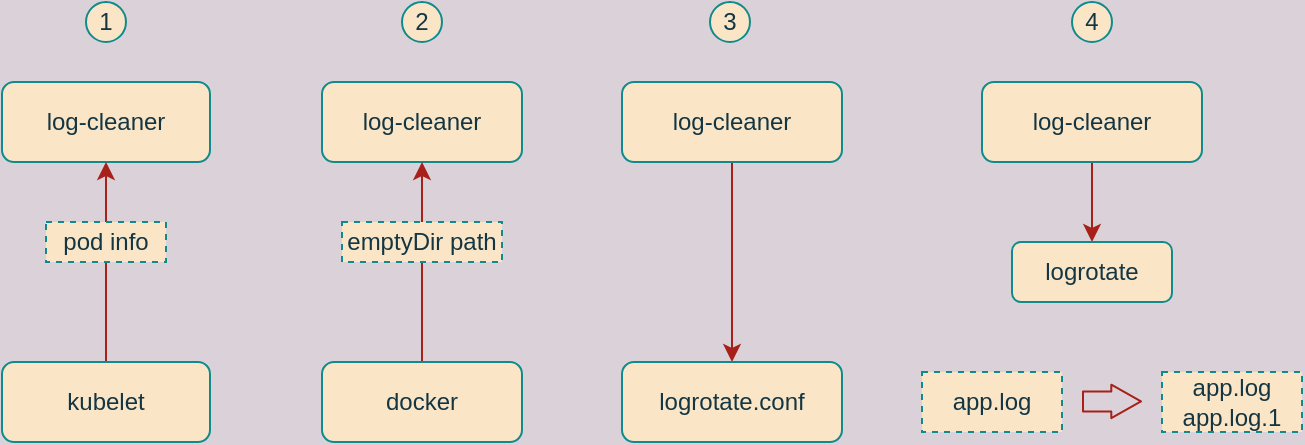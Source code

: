 <mxfile version="13.6.5">
    <diagram id="omfIayh4ikDMInGKjAOq" name="Page-1">
        <mxGraphModel dx="1044" dy="795" grid="1" gridSize="10" guides="1" tooltips="1" connect="1" arrows="1" fold="1" page="1" pageScale="1" pageWidth="827" pageHeight="1169" background="#DAD2D8" math="0" shadow="0">
            <root>
                <mxCell id="0"/>
                <mxCell id="1" parent="0"/>
                <mxCell id="38" value="log-cleaner" style="rounded=1;whiteSpace=wrap;html=1;sketch=0;fillColor=#FAE5C7;strokeColor=#0F8B8D;fontColor=#143642;" vertex="1" parent="1">
                    <mxGeometry x="50" y="230" width="104" height="40" as="geometry"/>
                </mxCell>
                <mxCell id="60" style="edgeStyle=orthogonalEdgeStyle;curved=0;rounded=1;sketch=0;orthogonalLoop=1;jettySize=auto;html=1;exitX=0.5;exitY=0;exitDx=0;exitDy=0;entryX=0.5;entryY=1;entryDx=0;entryDy=0;strokeColor=#A8201A;fontColor=#143642;labelBackgroundColor=#DAD2D8;" edge="1" parent="1" source="39" target="38">
                    <mxGeometry relative="1" as="geometry"/>
                </mxCell>
                <mxCell id="39" value="kubelet" style="rounded=1;whiteSpace=wrap;html=1;sketch=0;fillColor=#FAE5C7;strokeColor=#0F8B8D;fontColor=#143642;" vertex="1" parent="1">
                    <mxGeometry x="50" y="370" width="104" height="40" as="geometry"/>
                </mxCell>
                <mxCell id="40" value="log-cleaner" style="rounded=1;whiteSpace=wrap;html=1;sketch=0;fillColor=#FAE5C7;strokeColor=#0F8B8D;fontColor=#143642;" vertex="1" parent="1">
                    <mxGeometry x="210" y="230" width="100" height="40" as="geometry"/>
                </mxCell>
                <mxCell id="61" style="edgeStyle=orthogonalEdgeStyle;curved=0;rounded=1;sketch=0;orthogonalLoop=1;jettySize=auto;html=1;exitX=0.5;exitY=0;exitDx=0;exitDy=0;entryX=0.5;entryY=1;entryDx=0;entryDy=0;strokeColor=#A8201A;fontColor=#143642;labelBackgroundColor=#DAD2D8;" edge="1" parent="1" source="41" target="40">
                    <mxGeometry relative="1" as="geometry"/>
                </mxCell>
                <mxCell id="41" value="docker" style="rounded=1;whiteSpace=wrap;html=1;sketch=0;fillColor=#FAE5C7;strokeColor=#0F8B8D;fontColor=#143642;" vertex="1" parent="1">
                    <mxGeometry x="210" y="370" width="100" height="40" as="geometry"/>
                </mxCell>
                <mxCell id="48" style="edgeStyle=orthogonalEdgeStyle;curved=0;rounded=1;sketch=0;orthogonalLoop=1;jettySize=auto;html=1;exitX=0.5;exitY=1;exitDx=0;exitDy=0;entryX=0.5;entryY=0;entryDx=0;entryDy=0;strokeColor=#A8201A;fontColor=#143642;labelBackgroundColor=#DAD2D8;" edge="1" parent="1" source="42" target="43">
                    <mxGeometry relative="1" as="geometry"/>
                </mxCell>
                <mxCell id="42" value="log-cleaner" style="rounded=1;whiteSpace=wrap;html=1;sketch=0;fillColor=#FAE5C7;strokeColor=#0F8B8D;fontColor=#143642;" vertex="1" parent="1">
                    <mxGeometry x="360" y="230" width="110" height="40" as="geometry"/>
                </mxCell>
                <mxCell id="43" value="logrotate.conf" style="rounded=1;whiteSpace=wrap;html=1;sketch=0;fillColor=#FAE5C7;strokeColor=#0F8B8D;fontColor=#143642;" vertex="1" parent="1">
                    <mxGeometry x="360" y="370" width="110" height="40" as="geometry"/>
                </mxCell>
                <mxCell id="46" value="pod info" style="rounded=0;whiteSpace=wrap;html=1;sketch=0;dashed=1;fillColor=#FAE5C7;strokeColor=#0F8B8D;fontColor=#143642;" vertex="1" parent="1">
                    <mxGeometry x="72" y="300" width="60" height="20" as="geometry"/>
                </mxCell>
                <mxCell id="47" value="emptyDir path" style="rounded=0;whiteSpace=wrap;html=1;sketch=0;dashed=1;fillColor=#FAE5C7;strokeColor=#0F8B8D;fontColor=#143642;" vertex="1" parent="1">
                    <mxGeometry x="220" y="300" width="80" height="20" as="geometry"/>
                </mxCell>
                <mxCell id="57" style="edgeStyle=orthogonalEdgeStyle;curved=0;rounded=1;sketch=0;orthogonalLoop=1;jettySize=auto;html=1;exitX=0.5;exitY=1;exitDx=0;exitDy=0;entryX=0.5;entryY=0;entryDx=0;entryDy=0;strokeColor=#A8201A;fontColor=#143642;labelBackgroundColor=#DAD2D8;" edge="1" parent="1" source="49" target="56">
                    <mxGeometry relative="1" as="geometry"/>
                </mxCell>
                <mxCell id="49" value="log-cleaner" style="rounded=1;whiteSpace=wrap;html=1;sketch=0;fillColor=#FAE5C7;strokeColor=#0F8B8D;fontColor=#143642;" vertex="1" parent="1">
                    <mxGeometry x="540" y="230" width="110" height="40" as="geometry"/>
                </mxCell>
                <mxCell id="51" value="app.log" style="rounded=0;whiteSpace=wrap;html=1;dashed=1;sketch=0;fillColor=#FAE5C7;strokeColor=#0F8B8D;fontColor=#143642;" vertex="1" parent="1">
                    <mxGeometry x="510" y="375" width="70" height="30" as="geometry"/>
                </mxCell>
                <mxCell id="52" value="app.log&lt;br&gt;app.log.1" style="rounded=0;whiteSpace=wrap;html=1;dashed=1;sketch=0;fillColor=#FAE5C7;strokeColor=#0F8B8D;fontColor=#143642;" vertex="1" parent="1">
                    <mxGeometry x="630" y="375" width="70" height="30" as="geometry"/>
                </mxCell>
                <mxCell id="56" value="logrotate" style="rounded=1;whiteSpace=wrap;html=1;sketch=0;fillColor=#FAE5C7;strokeColor=#0F8B8D;fontColor=#143642;" vertex="1" parent="1">
                    <mxGeometry x="555" y="310" width="80" height="30" as="geometry"/>
                </mxCell>
                <mxCell id="59" value="" style="shape=flexArrow;endArrow=classic;html=1;endWidth=5.714;endSize=4.617;strokeColor=#A8201A;fontColor=#143642;labelBackgroundColor=#DAD2D8;" edge="1" parent="1">
                    <mxGeometry width="50" height="50" relative="1" as="geometry">
                        <mxPoint x="590" y="389.71" as="sourcePoint"/>
                        <mxPoint x="620" y="389.71" as="targetPoint"/>
                    </mxGeometry>
                </mxCell>
                <mxCell id="62" value="1" style="ellipse;whiteSpace=wrap;html=1;aspect=fixed;rounded=0;sketch=0;fillColor=#FAE5C7;strokeColor=#0F8B8D;fontColor=#143642;" vertex="1" parent="1">
                    <mxGeometry x="92" y="190" width="20" height="20" as="geometry"/>
                </mxCell>
                <mxCell id="63" value="2" style="ellipse;whiteSpace=wrap;html=1;aspect=fixed;rounded=0;sketch=0;fillColor=#FAE5C7;strokeColor=#0F8B8D;fontColor=#143642;" vertex="1" parent="1">
                    <mxGeometry x="250" y="190" width="20" height="20" as="geometry"/>
                </mxCell>
                <mxCell id="64" value="3" style="ellipse;whiteSpace=wrap;html=1;aspect=fixed;rounded=0;sketch=0;fillColor=#FAE5C7;strokeColor=#0F8B8D;fontColor=#143642;" vertex="1" parent="1">
                    <mxGeometry x="404" y="190" width="20" height="20" as="geometry"/>
                </mxCell>
                <mxCell id="65" value="4" style="ellipse;whiteSpace=wrap;html=1;aspect=fixed;rounded=0;sketch=0;fillColor=#FAE5C7;strokeColor=#0F8B8D;fontColor=#143642;" vertex="1" parent="1">
                    <mxGeometry x="585" y="190" width="20" height="20" as="geometry"/>
                </mxCell>
            </root>
        </mxGraphModel>
    </diagram>
</mxfile>